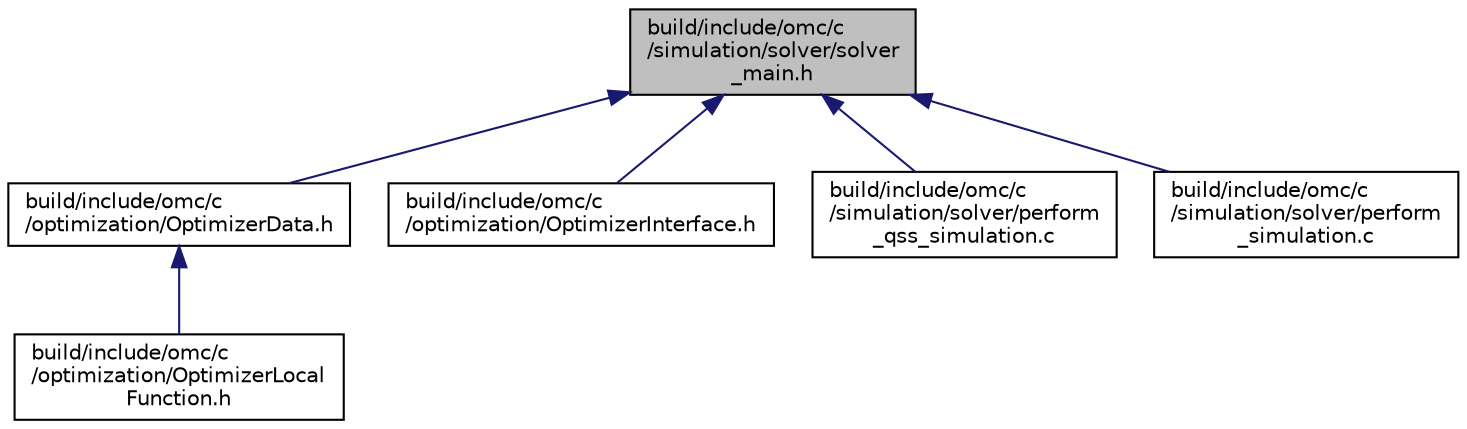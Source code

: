 digraph "build/include/omc/c/simulation/solver/solver_main.h"
{
  edge [fontname="Helvetica",fontsize="10",labelfontname="Helvetica",labelfontsize="10"];
  node [fontname="Helvetica",fontsize="10",shape=record];
  Node5 [label="build/include/omc/c\l/simulation/solver/solver\l_main.h",height=0.2,width=0.4,color="black", fillcolor="grey75", style="filled", fontcolor="black"];
  Node5 -> Node6 [dir="back",color="midnightblue",fontsize="10",style="solid",fontname="Helvetica"];
  Node6 [label="build/include/omc/c\l/optimization/OptimizerData.h",height=0.2,width=0.4,color="black", fillcolor="white", style="filled",URL="$df/d7c/build_2include_2omc_2c_2optimization_2_optimizer_data_8h.html"];
  Node6 -> Node7 [dir="back",color="midnightblue",fontsize="10",style="solid",fontname="Helvetica"];
  Node7 [label="build/include/omc/c\l/optimization/OptimizerLocal\lFunction.h",height=0.2,width=0.4,color="black", fillcolor="white", style="filled",URL="$d1/d64/build_2include_2omc_2c_2optimization_2_optimizer_local_function_8h.html"];
  Node5 -> Node8 [dir="back",color="midnightblue",fontsize="10",style="solid",fontname="Helvetica"];
  Node8 [label="build/include/omc/c\l/optimization/OptimizerInterface.h",height=0.2,width=0.4,color="black", fillcolor="white", style="filled",URL="$d5/d45/build_2include_2omc_2c_2optimization_2_optimizer_interface_8h.html"];
  Node5 -> Node9 [dir="back",color="midnightblue",fontsize="10",style="solid",fontname="Helvetica"];
  Node9 [label="build/include/omc/c\l/simulation/solver/perform\l_qss_simulation.c",height=0.2,width=0.4,color="black", fillcolor="white", style="filled",URL="$d7/dc4/build_2include_2omc_2c_2simulation_2solver_2perform__qss__simulation_8c.html"];
  Node5 -> Node10 [dir="back",color="midnightblue",fontsize="10",style="solid",fontname="Helvetica"];
  Node10 [label="build/include/omc/c\l/simulation/solver/perform\l_simulation.c",height=0.2,width=0.4,color="black", fillcolor="white", style="filled",URL="$d1/d60/build_2include_2omc_2c_2simulation_2solver_2perform__simulation_8c.html"];
}
